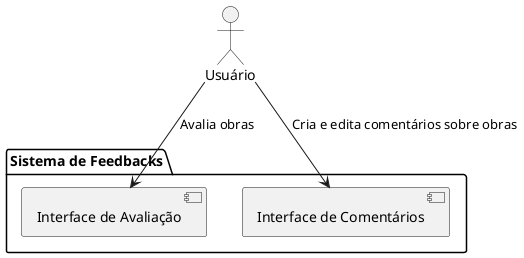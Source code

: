 @startuml

actor Usuário

package "Sistema de Feedbacks" {
  [Interface de Comentários]
  [Interface de Avaliação]

  Usuário --> [Interface de Comentários] : "Cria e edita comentários sobre obras"
  Usuário -> [Interface de Avaliação] : "Avalia obras"
}

@enduml